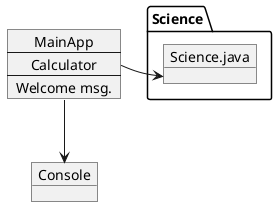 @startuml
'https://plantuml.com/object-diagram

object Science.java
object Console

map MainApp {
 Calculator *-> Science.java
 Welcome msg. *--> Console
}

'NewYork --> CapitalCity::USA
@enduml
